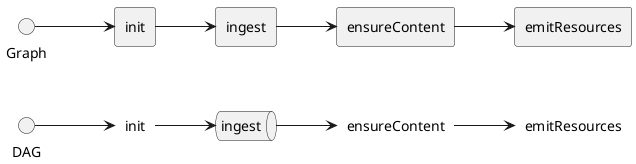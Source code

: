 @startuml
left to right direction
label daginit as "init"
queue dagingest as "ingest"
label dagensureContent as "ensureContent"
label dagemitResources as "emitResources"
rectangle ginit as "init"
rectangle gingest as "ingest"
rectangle gensureContent as "ensureContent"
rectangle gemitResources as "emitResources"
DAG --> daginit
daginit --> dagingest
dagingest --> dagensureContent
dagensureContent --> dagemitResources
Graph --> ginit
ginit --> gingest
gingest --> gensureContent
gensureContent --> gemitResources
@enduml